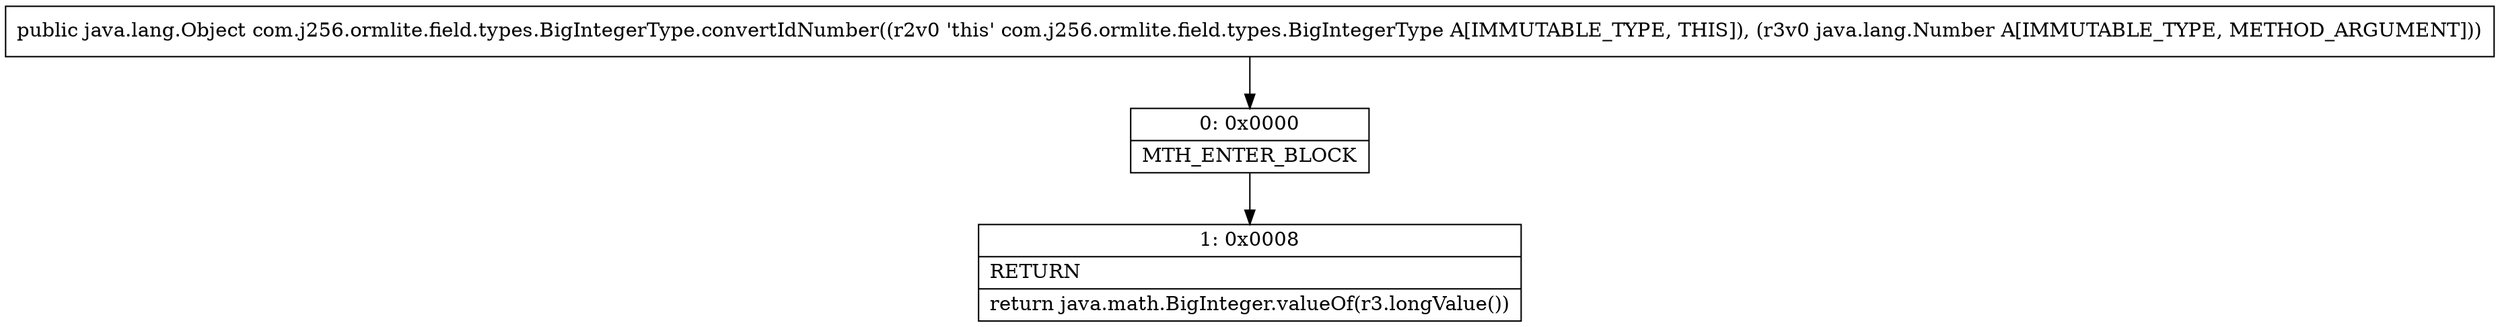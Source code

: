 digraph "CFG forcom.j256.ormlite.field.types.BigIntegerType.convertIdNumber(Ljava\/lang\/Number;)Ljava\/lang\/Object;" {
Node_0 [shape=record,label="{0\:\ 0x0000|MTH_ENTER_BLOCK\l}"];
Node_1 [shape=record,label="{1\:\ 0x0008|RETURN\l|return java.math.BigInteger.valueOf(r3.longValue())\l}"];
MethodNode[shape=record,label="{public java.lang.Object com.j256.ormlite.field.types.BigIntegerType.convertIdNumber((r2v0 'this' com.j256.ormlite.field.types.BigIntegerType A[IMMUTABLE_TYPE, THIS]), (r3v0 java.lang.Number A[IMMUTABLE_TYPE, METHOD_ARGUMENT])) }"];
MethodNode -> Node_0;
Node_0 -> Node_1;
}

